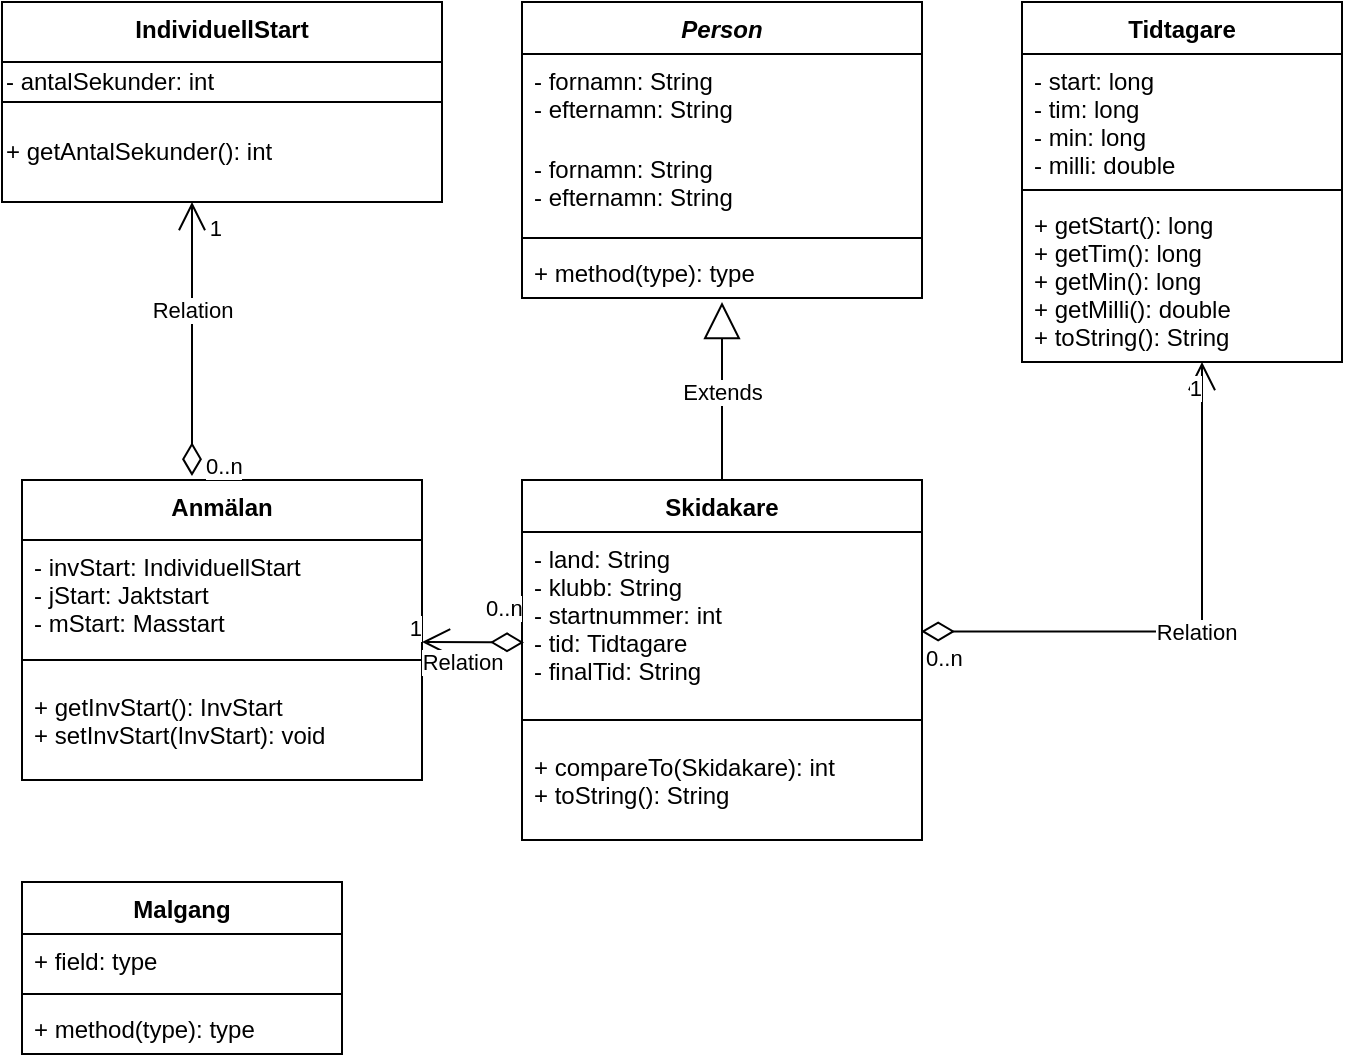 <mxfile version="16.0.0" type="device"><diagram id="I8vB07AJEckEHLMapsp4" name="Page-1"><mxGraphModel dx="1422" dy="762" grid="1" gridSize="10" guides="1" tooltips="1" connect="1" arrows="1" fold="1" page="1" pageScale="1" pageWidth="850" pageHeight="1100" math="0" shadow="0"><root><mxCell id="0"/><mxCell id="1" parent="0"/><mxCell id="OWX_tHRS28gkPgZlSugh-1" value="Person" style="swimlane;fontStyle=3;align=center;verticalAlign=top;childLayout=stackLayout;horizontal=1;startSize=26;horizontalStack=0;resizeParent=1;resizeParentMax=0;resizeLast=0;collapsible=1;marginBottom=0;" parent="1" vertex="1"><mxGeometry x="300" y="40" width="200" height="148" as="geometry"><mxRectangle x="340" y="410" width="100" height="26" as="alternateBounds"/></mxGeometry></mxCell><mxCell id="OWX_tHRS28gkPgZlSugh-19" value="- fornamn: String&#10;- efternamn: String&#10;" style="text;strokeColor=none;fillColor=none;align=left;verticalAlign=top;spacingLeft=4;spacingRight=4;overflow=hidden;rotatable=0;points=[[0,0.5],[1,0.5]];portConstraint=eastwest;" parent="OWX_tHRS28gkPgZlSugh-1" vertex="1"><mxGeometry y="26" width="200" height="44" as="geometry"/></mxCell><mxCell id="OWX_tHRS28gkPgZlSugh-2" value="- fornamn: String&#10;- efternamn: String&#10;" style="text;strokeColor=none;fillColor=none;align=left;verticalAlign=top;spacingLeft=4;spacingRight=4;overflow=hidden;rotatable=0;points=[[0,0.5],[1,0.5]];portConstraint=eastwest;" parent="OWX_tHRS28gkPgZlSugh-1" vertex="1"><mxGeometry y="70" width="200" height="44" as="geometry"/></mxCell><mxCell id="OWX_tHRS28gkPgZlSugh-3" value="" style="line;strokeWidth=1;fillColor=none;align=left;verticalAlign=middle;spacingTop=-1;spacingLeft=3;spacingRight=3;rotatable=0;labelPosition=right;points=[];portConstraint=eastwest;" parent="OWX_tHRS28gkPgZlSugh-1" vertex="1"><mxGeometry y="114" width="200" height="8" as="geometry"/></mxCell><mxCell id="OWX_tHRS28gkPgZlSugh-4" value="+ method(type): type" style="text;strokeColor=none;fillColor=none;align=left;verticalAlign=top;spacingLeft=4;spacingRight=4;overflow=hidden;rotatable=0;points=[[0,0.5],[1,0.5]];portConstraint=eastwest;" parent="OWX_tHRS28gkPgZlSugh-1" vertex="1"><mxGeometry y="122" width="200" height="26" as="geometry"/></mxCell><mxCell id="OWX_tHRS28gkPgZlSugh-9" value="Skidakare" style="swimlane;fontStyle=1;align=center;verticalAlign=top;childLayout=stackLayout;horizontal=1;startSize=26;horizontalStack=0;resizeParent=1;resizeParentMax=0;resizeLast=0;collapsible=1;marginBottom=0;" parent="1" vertex="1"><mxGeometry x="300" y="279" width="200" height="180" as="geometry"/></mxCell><mxCell id="OWX_tHRS28gkPgZlSugh-10" value="- land: String&#10;- klubb: String&#10;- startnummer: int&#10;- tid: Tidtagare&#10;- finalTid: String" style="text;strokeColor=none;fillColor=none;align=left;verticalAlign=top;spacingLeft=4;spacingRight=4;overflow=hidden;rotatable=0;points=[[0,0.5],[1,0.5]];portConstraint=eastwest;" parent="OWX_tHRS28gkPgZlSugh-9" vertex="1"><mxGeometry y="26" width="200" height="84" as="geometry"/></mxCell><mxCell id="OWX_tHRS28gkPgZlSugh-11" value="" style="line;strokeWidth=1;fillColor=none;align=left;verticalAlign=middle;spacingTop=-1;spacingLeft=3;spacingRight=3;rotatable=0;labelPosition=right;points=[];portConstraint=eastwest;" parent="OWX_tHRS28gkPgZlSugh-9" vertex="1"><mxGeometry y="110" width="200" height="20" as="geometry"/></mxCell><mxCell id="OWX_tHRS28gkPgZlSugh-12" value="+ compareTo(Skidakare): int&#10;+ toString(): String&#10;" style="text;strokeColor=none;fillColor=none;align=left;verticalAlign=top;spacingLeft=4;spacingRight=4;overflow=hidden;rotatable=0;points=[[0,0.5],[1,0.5]];portConstraint=eastwest;" parent="OWX_tHRS28gkPgZlSugh-9" vertex="1"><mxGeometry y="130" width="200" height="50" as="geometry"/></mxCell><mxCell id="OWX_tHRS28gkPgZlSugh-13" value="Tidtagare" style="swimlane;fontStyle=1;align=center;verticalAlign=top;childLayout=stackLayout;horizontal=1;startSize=26;horizontalStack=0;resizeParent=1;resizeParentMax=0;resizeLast=0;collapsible=1;marginBottom=0;" parent="1" vertex="1"><mxGeometry x="550" y="40" width="160" height="180" as="geometry"/></mxCell><mxCell id="OWX_tHRS28gkPgZlSugh-14" value="- start: long&#10;- tim: long&#10;- min: long&#10;- milli: double" style="text;strokeColor=none;fillColor=none;align=left;verticalAlign=top;spacingLeft=4;spacingRight=4;overflow=hidden;rotatable=0;points=[[0,0.5],[1,0.5]];portConstraint=eastwest;" parent="OWX_tHRS28gkPgZlSugh-13" vertex="1"><mxGeometry y="26" width="160" height="64" as="geometry"/></mxCell><mxCell id="OWX_tHRS28gkPgZlSugh-15" value="" style="line;strokeWidth=1;fillColor=none;align=left;verticalAlign=middle;spacingTop=-1;spacingLeft=3;spacingRight=3;rotatable=0;labelPosition=right;points=[];portConstraint=eastwest;" parent="OWX_tHRS28gkPgZlSugh-13" vertex="1"><mxGeometry y="90" width="160" height="8" as="geometry"/></mxCell><mxCell id="OWX_tHRS28gkPgZlSugh-16" value="+ getStart(): long&#10;+ getTim(): long&#10;+ getMin(): long&#10;+ getMilli(): double&#10;+ toString(): String" style="text;strokeColor=none;fillColor=none;align=left;verticalAlign=top;spacingLeft=4;spacingRight=4;overflow=hidden;rotatable=0;points=[[0,0.5],[1,0.5]];portConstraint=eastwest;" parent="OWX_tHRS28gkPgZlSugh-13" vertex="1"><mxGeometry y="98" width="160" height="82" as="geometry"/></mxCell><mxCell id="46bjXn0UC-kt784Qhlb_-1" value="IndividuellStart" style="swimlane;fontStyle=1;align=center;verticalAlign=top;childLayout=stackLayout;horizontal=1;startSize=30;horizontalStack=0;resizeParent=1;resizeParentMax=0;resizeLast=0;collapsible=1;marginBottom=0;" vertex="1" parent="1"><mxGeometry x="40" y="40" width="220" height="100" as="geometry"><mxRectangle x="80" y="150" width="120" height="30" as="alternateBounds"/></mxGeometry></mxCell><mxCell id="46bjXn0UC-kt784Qhlb_-8" value="- antalSekunder: int" style="text;html=1;align=left;verticalAlign=middle;resizable=0;points=[];autosize=1;strokeColor=none;fillColor=none;" vertex="1" parent="46bjXn0UC-kt784Qhlb_-1"><mxGeometry y="30" width="220" height="20" as="geometry"/></mxCell><mxCell id="46bjXn0UC-kt784Qhlb_-7" value="+ getAntalSekunder(): int" style="rounded=0;whiteSpace=wrap;html=1;align=left;" vertex="1" parent="46bjXn0UC-kt784Qhlb_-1"><mxGeometry y="50" width="220" height="50" as="geometry"/></mxCell><mxCell id="46bjXn0UC-kt784Qhlb_-13" value="Anmälan" style="swimlane;fontStyle=1;align=center;verticalAlign=top;childLayout=stackLayout;horizontal=1;startSize=30;horizontalStack=0;resizeParent=1;resizeParentMax=0;resizeLast=0;collapsible=1;marginBottom=0;" vertex="1" parent="1"><mxGeometry x="50" y="279" width="200" height="150" as="geometry"/></mxCell><mxCell id="46bjXn0UC-kt784Qhlb_-14" value="- invStart: IndividuellStart&#10;&#9;- jStart: Jaktstart &#10;&#9;- mStart: Masstart" style="text;strokeColor=none;fillColor=none;align=left;verticalAlign=top;spacingLeft=4;spacingRight=4;overflow=hidden;rotatable=0;points=[[0,0.5],[1,0.5]];portConstraint=eastwest;" vertex="1" parent="46bjXn0UC-kt784Qhlb_-13"><mxGeometry y="30" width="200" height="50" as="geometry"/></mxCell><mxCell id="46bjXn0UC-kt784Qhlb_-15" value="" style="line;strokeWidth=1;fillColor=none;align=left;verticalAlign=middle;spacingTop=-1;spacingLeft=3;spacingRight=3;rotatable=0;labelPosition=right;points=[];portConstraint=eastwest;" vertex="1" parent="46bjXn0UC-kt784Qhlb_-13"><mxGeometry y="80" width="200" height="20" as="geometry"/></mxCell><mxCell id="46bjXn0UC-kt784Qhlb_-16" value="+ getInvStart(): InvStart&#10;+ setInvStart(InvStart): void" style="text;strokeColor=none;fillColor=none;align=left;verticalAlign=top;spacingLeft=4;spacingRight=4;overflow=hidden;rotatable=0;points=[[0,0.5],[1,0.5]];portConstraint=eastwest;" vertex="1" parent="46bjXn0UC-kt784Qhlb_-13"><mxGeometry y="100" width="200" height="50" as="geometry"/></mxCell><mxCell id="46bjXn0UC-kt784Qhlb_-24" value="Relation" style="endArrow=open;html=1;endSize=12;startArrow=diamondThin;startSize=14;startFill=0;edgeStyle=orthogonalEdgeStyle;rounded=0;exitX=0.425;exitY=-0.013;exitDx=0;exitDy=0;exitPerimeter=0;align=center;" edge="1" parent="1" source="46bjXn0UC-kt784Qhlb_-13" target="46bjXn0UC-kt784Qhlb_-7"><mxGeometry x="0.219" relative="1" as="geometry"><mxPoint x="80" y="200" as="sourcePoint"/><mxPoint x="140" y="140" as="targetPoint"/><Array as="points"><mxPoint x="135" y="160"/><mxPoint x="135" y="160"/></Array><mxPoint as="offset"/></mxGeometry></mxCell><mxCell id="46bjXn0UC-kt784Qhlb_-25" value="0..n" style="edgeLabel;resizable=0;html=1;align=left;verticalAlign=top;" connectable="0" vertex="1" parent="46bjXn0UC-kt784Qhlb_-24"><mxGeometry x="-1" relative="1" as="geometry"><mxPoint x="5" y="-18" as="offset"/></mxGeometry></mxCell><mxCell id="46bjXn0UC-kt784Qhlb_-26" value="1" style="edgeLabel;resizable=0;html=1;align=right;verticalAlign=top;" connectable="0" vertex="1" parent="46bjXn0UC-kt784Qhlb_-24"><mxGeometry x="1" relative="1" as="geometry"><mxPoint x="15" as="offset"/></mxGeometry></mxCell><mxCell id="46bjXn0UC-kt784Qhlb_-27" value="Extends" style="endArrow=block;endSize=16;endFill=0;html=1;rounded=0;entryX=0.5;entryY=1.077;entryDx=0;entryDy=0;entryPerimeter=0;exitX=0.5;exitY=0;exitDx=0;exitDy=0;" edge="1" parent="1" source="OWX_tHRS28gkPgZlSugh-9" target="OWX_tHRS28gkPgZlSugh-4"><mxGeometry width="160" relative="1" as="geometry"><mxPoint x="310" y="240" as="sourcePoint"/><mxPoint x="470" y="240" as="targetPoint"/></mxGeometry></mxCell><mxCell id="46bjXn0UC-kt784Qhlb_-31" value="Relation" style="endArrow=open;html=1;endSize=12;startArrow=diamondThin;startSize=14;startFill=0;edgeStyle=orthogonalEdgeStyle;rounded=0;exitX=0.998;exitY=0.592;exitDx=0;exitDy=0;exitPerimeter=0;" edge="1" parent="1" source="OWX_tHRS28gkPgZlSugh-10"><mxGeometry relative="1" as="geometry"><mxPoint x="520" y="353.66" as="sourcePoint"/><mxPoint x="640" y="220" as="targetPoint"/><Array as="points"><mxPoint x="640" y="355"/><mxPoint x="640" y="220"/></Array><mxPoint as="offset"/></mxGeometry></mxCell><mxCell id="46bjXn0UC-kt784Qhlb_-32" value="0..n" style="edgeLabel;resizable=0;html=1;align=left;verticalAlign=top;" connectable="0" vertex="1" parent="46bjXn0UC-kt784Qhlb_-31"><mxGeometry x="-1" relative="1" as="geometry"/></mxCell><mxCell id="46bjXn0UC-kt784Qhlb_-33" value="1" style="edgeLabel;resizable=0;html=1;align=right;verticalAlign=top;" connectable="0" vertex="1" parent="46bjXn0UC-kt784Qhlb_-31"><mxGeometry x="1" relative="1" as="geometry"/></mxCell><mxCell id="46bjXn0UC-kt784Qhlb_-34" value="Relation" style="endArrow=open;html=1;endSize=12;startArrow=diamondThin;startSize=14;startFill=0;edgeStyle=orthogonalEdgeStyle;rounded=0;exitX=0.005;exitY=0.657;exitDx=0;exitDy=0;exitPerimeter=0;" edge="1" parent="1" source="OWX_tHRS28gkPgZlSugh-10"><mxGeometry x="0.214" y="10" relative="1" as="geometry"><mxPoint x="290" y="360" as="sourcePoint"/><mxPoint x="250" y="360" as="targetPoint"/><Array as="points"><mxPoint x="250" y="360"/></Array><mxPoint as="offset"/></mxGeometry></mxCell><mxCell id="46bjXn0UC-kt784Qhlb_-35" value="0..n" style="edgeLabel;resizable=0;html=1;align=left;verticalAlign=top;" connectable="0" vertex="1" parent="46bjXn0UC-kt784Qhlb_-34"><mxGeometry x="-1" relative="1" as="geometry"><mxPoint x="-21" y="-30" as="offset"/></mxGeometry></mxCell><mxCell id="46bjXn0UC-kt784Qhlb_-36" value="1" style="edgeLabel;resizable=0;html=1;align=right;verticalAlign=top;" connectable="0" vertex="1" parent="46bjXn0UC-kt784Qhlb_-34"><mxGeometry x="1" relative="1" as="geometry"><mxPoint y="-20" as="offset"/></mxGeometry></mxCell><mxCell id="46bjXn0UC-kt784Qhlb_-37" value="Malgang&#10;" style="swimlane;fontStyle=1;align=center;verticalAlign=top;childLayout=stackLayout;horizontal=1;startSize=26;horizontalStack=0;resizeParent=1;resizeParentMax=0;resizeLast=0;collapsible=1;marginBottom=0;" vertex="1" parent="1"><mxGeometry x="50" y="480" width="160" height="86" as="geometry"/></mxCell><mxCell id="46bjXn0UC-kt784Qhlb_-38" value="+ field: type" style="text;strokeColor=none;fillColor=none;align=left;verticalAlign=top;spacingLeft=4;spacingRight=4;overflow=hidden;rotatable=0;points=[[0,0.5],[1,0.5]];portConstraint=eastwest;" vertex="1" parent="46bjXn0UC-kt784Qhlb_-37"><mxGeometry y="26" width="160" height="26" as="geometry"/></mxCell><mxCell id="46bjXn0UC-kt784Qhlb_-39" value="" style="line;strokeWidth=1;fillColor=none;align=left;verticalAlign=middle;spacingTop=-1;spacingLeft=3;spacingRight=3;rotatable=0;labelPosition=right;points=[];portConstraint=eastwest;" vertex="1" parent="46bjXn0UC-kt784Qhlb_-37"><mxGeometry y="52" width="160" height="8" as="geometry"/></mxCell><mxCell id="46bjXn0UC-kt784Qhlb_-40" value="+ method(type): type" style="text;strokeColor=none;fillColor=none;align=left;verticalAlign=top;spacingLeft=4;spacingRight=4;overflow=hidden;rotatable=0;points=[[0,0.5],[1,0.5]];portConstraint=eastwest;" vertex="1" parent="46bjXn0UC-kt784Qhlb_-37"><mxGeometry y="60" width="160" height="26" as="geometry"/></mxCell></root></mxGraphModel></diagram></mxfile>